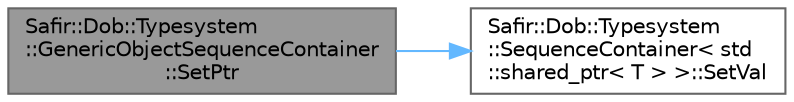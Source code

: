 digraph "Safir::Dob::Typesystem::GenericObjectSequenceContainer::SetPtr"
{
 // LATEX_PDF_SIZE
  bgcolor="transparent";
  edge [fontname=Helvetica,fontsize=10,labelfontname=Helvetica,labelfontsize=10];
  node [fontname=Helvetica,fontsize=10,shape=box,height=0.2,width=0.4];
  rankdir="LR";
  Node1 [label="Safir::Dob::Typesystem\l::GenericObjectSequenceContainer\l::SetPtr",height=0.2,width=0.4,color="gray40", fillcolor="grey60", style="filled", fontcolor="black",tooltip="Set a the object pointer a the specified index."];
  Node1 -> Node2 [color="steelblue1",style="solid"];
  Node2 [label="Safir::Dob::Typesystem\l::SequenceContainer\< std\l::shared_ptr\< T \> \>::SetVal",height=0.2,width=0.4,color="grey40", fillcolor="white", style="filled",URL="$a01527.html#a7203f98e8b3aa5f973d09336ef0d5ecf",tooltip="Update a specific value."];
}
